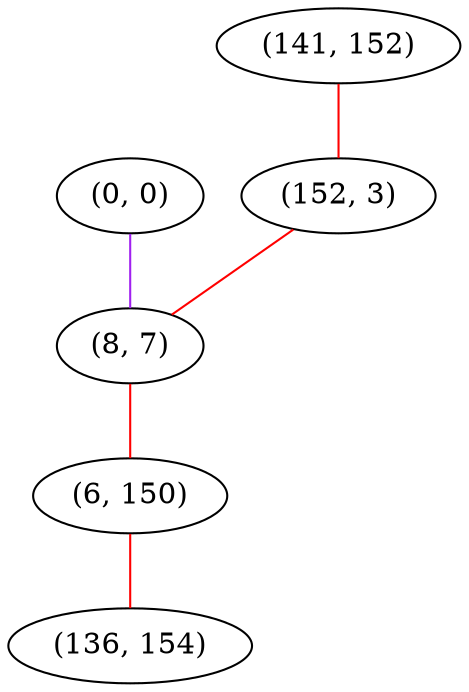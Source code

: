 graph "" {
"(0, 0)";
"(141, 152)";
"(152, 3)";
"(8, 7)";
"(6, 150)";
"(136, 154)";
"(0, 0)" -- "(8, 7)"  [color=purple, key=0, weight=4];
"(141, 152)" -- "(152, 3)"  [color=red, key=0, weight=1];
"(152, 3)" -- "(8, 7)"  [color=red, key=0, weight=1];
"(8, 7)" -- "(6, 150)"  [color=red, key=0, weight=1];
"(6, 150)" -- "(136, 154)"  [color=red, key=0, weight=1];
}
